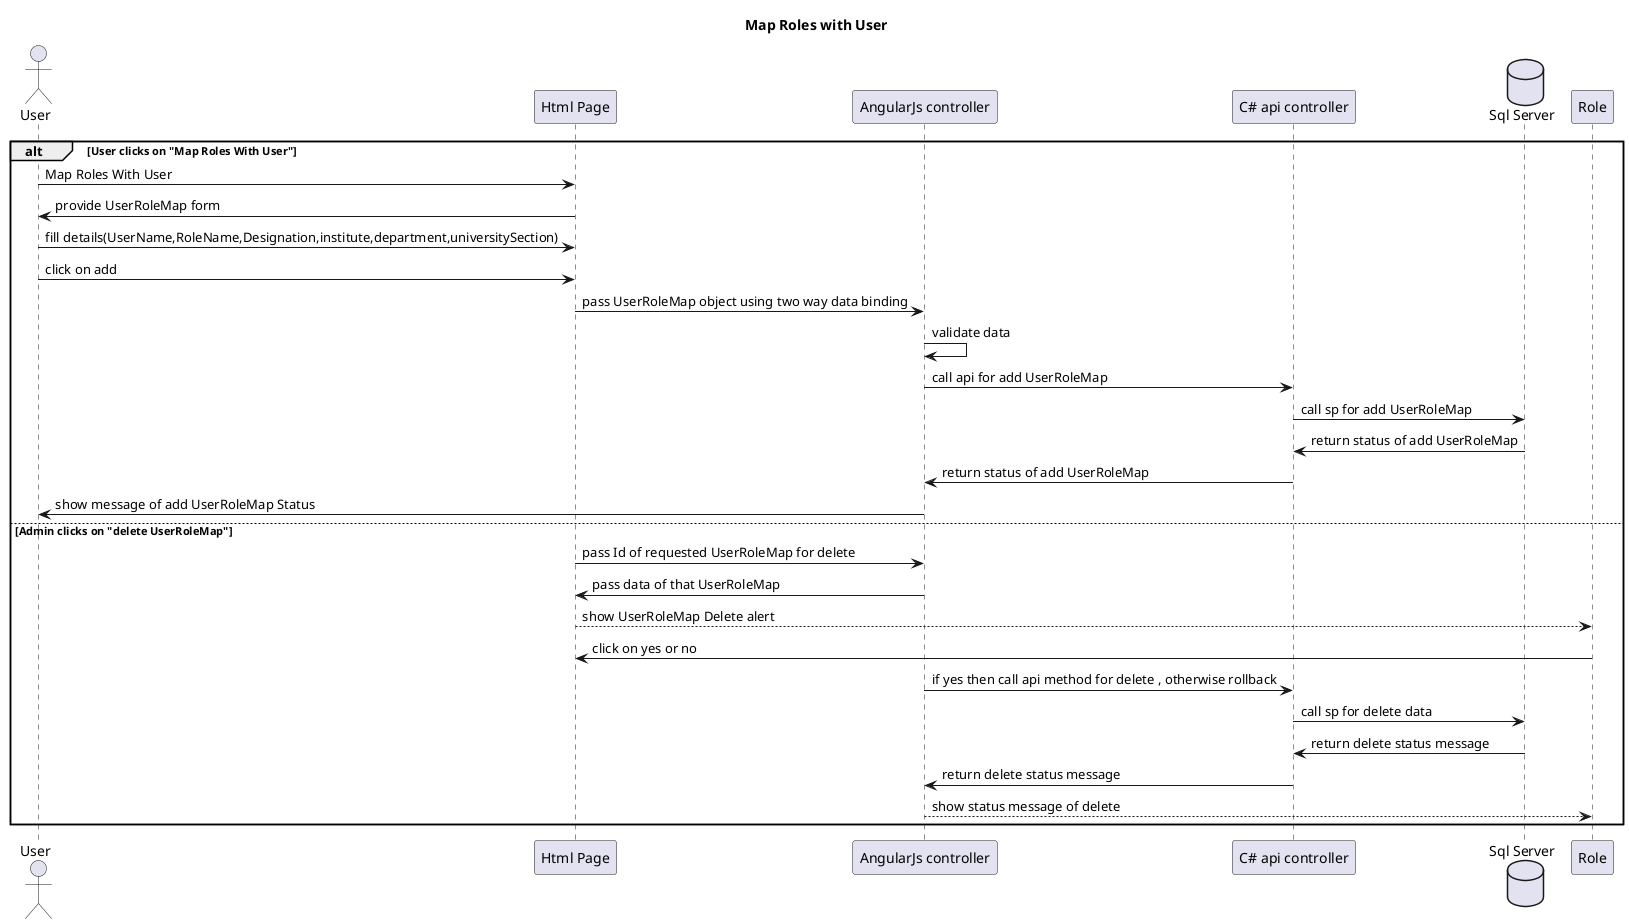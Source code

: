 @startuml UserRoleMap
title Map Roles with User

actor User
participant "Html Page" as html
participant "AngularJs controller" as js
participant "C# api controller" as api
database "Sql Server" as db

alt User clicks on "Map Roles With User"
    User -> html: Map Roles With User
    html -> User : provide UserRoleMap form
    User -> html : fill details(UserName,RoleName,Designation,institute,department,universitySection)
    User -> html : click on add
    html -> js : pass UserRoleMap object using two way data binding
    js -> js : validate data
    js -> api : call api for add UserRoleMap
    api -> db : call sp for add UserRoleMap
    db -> api : return status of add UserRoleMap
    api -> js : return status of add UserRoleMap
    js -> User : show message of add UserRoleMap Status

else Admin clicks on "delete UserRoleMap"
    html -> js: pass Id of requested UserRoleMap for delete
    js -> html: pass data of that UserRoleMap
    html --> Role : show UserRoleMap Delete alert
    Role -> html: click on yes or no
    js -> api : if yes then call api method for delete , otherwise rollback
    api -> db : call sp for delete data
    db -> api : return delete status message
    api -> js : return delete status message
    js --> Role : show status message of delete
end

@enduml
